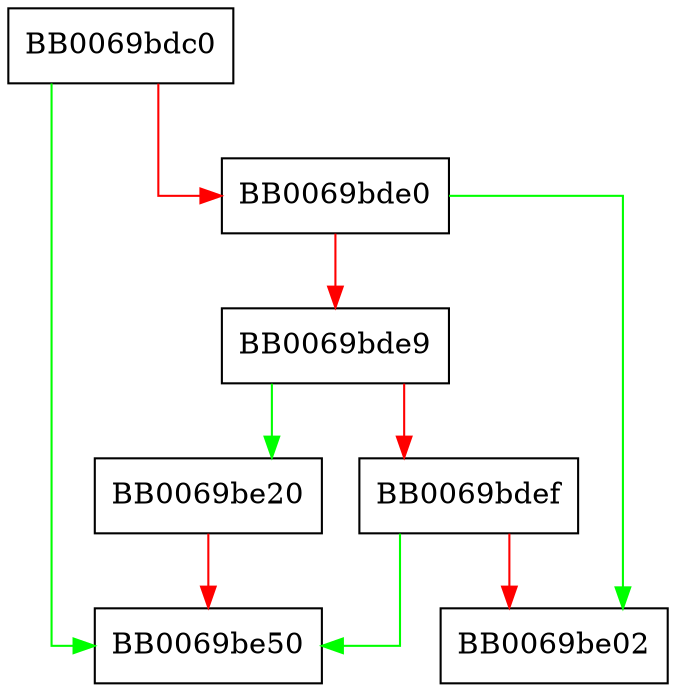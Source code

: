 digraph siv_dinit {
  node [shape="box"];
  graph [splines=ortho];
  BB0069bdc0 -> BB0069be50 [color="green"];
  BB0069bdc0 -> BB0069bde0 [color="red"];
  BB0069bde0 -> BB0069be02 [color="green"];
  BB0069bde0 -> BB0069bde9 [color="red"];
  BB0069bde9 -> BB0069be20 [color="green"];
  BB0069bde9 -> BB0069bdef [color="red"];
  BB0069bdef -> BB0069be50 [color="green"];
  BB0069bdef -> BB0069be02 [color="red"];
  BB0069be20 -> BB0069be50 [color="red"];
}